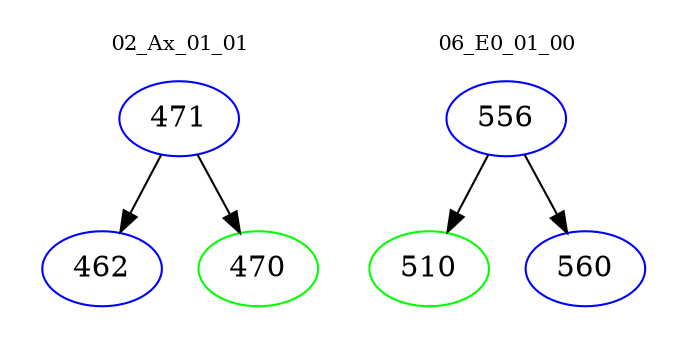 digraph{
subgraph cluster_0 {
color = white
label = "02_Ax_01_01";
fontsize=10;
T0_471 [label="471", color="blue"]
T0_471 -> T0_462 [color="black"]
T0_462 [label="462", color="blue"]
T0_471 -> T0_470 [color="black"]
T0_470 [label="470", color="green"]
}
subgraph cluster_1 {
color = white
label = "06_E0_01_00";
fontsize=10;
T1_556 [label="556", color="blue"]
T1_556 -> T1_510 [color="black"]
T1_510 [label="510", color="green"]
T1_556 -> T1_560 [color="black"]
T1_560 [label="560", color="blue"]
}
}
